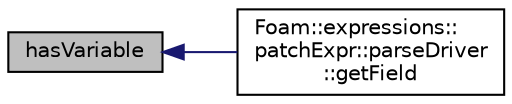 digraph "hasVariable"
{
  bgcolor="transparent";
  edge [fontname="Helvetica",fontsize="10",labelfontname="Helvetica",labelfontsize="10"];
  node [fontname="Helvetica",fontsize="10",shape=record];
  rankdir="LR";
  Node1 [label="hasVariable",height=0.2,width=0.4,color="black", fillcolor="grey75", style="filled" fontcolor="black"];
  Node1 -> Node2 [dir="back",color="midnightblue",fontsize="10",style="solid",fontname="Helvetica"];
  Node2 [label="Foam::expressions::\lpatchExpr::parseDriver\l::getField",height=0.2,width=0.4,color="black",URL="$classFoam_1_1expressions_1_1patchExpr_1_1parseDriver.html#af992c9c29fdcc8068f4f01f2cf099684"];
}

